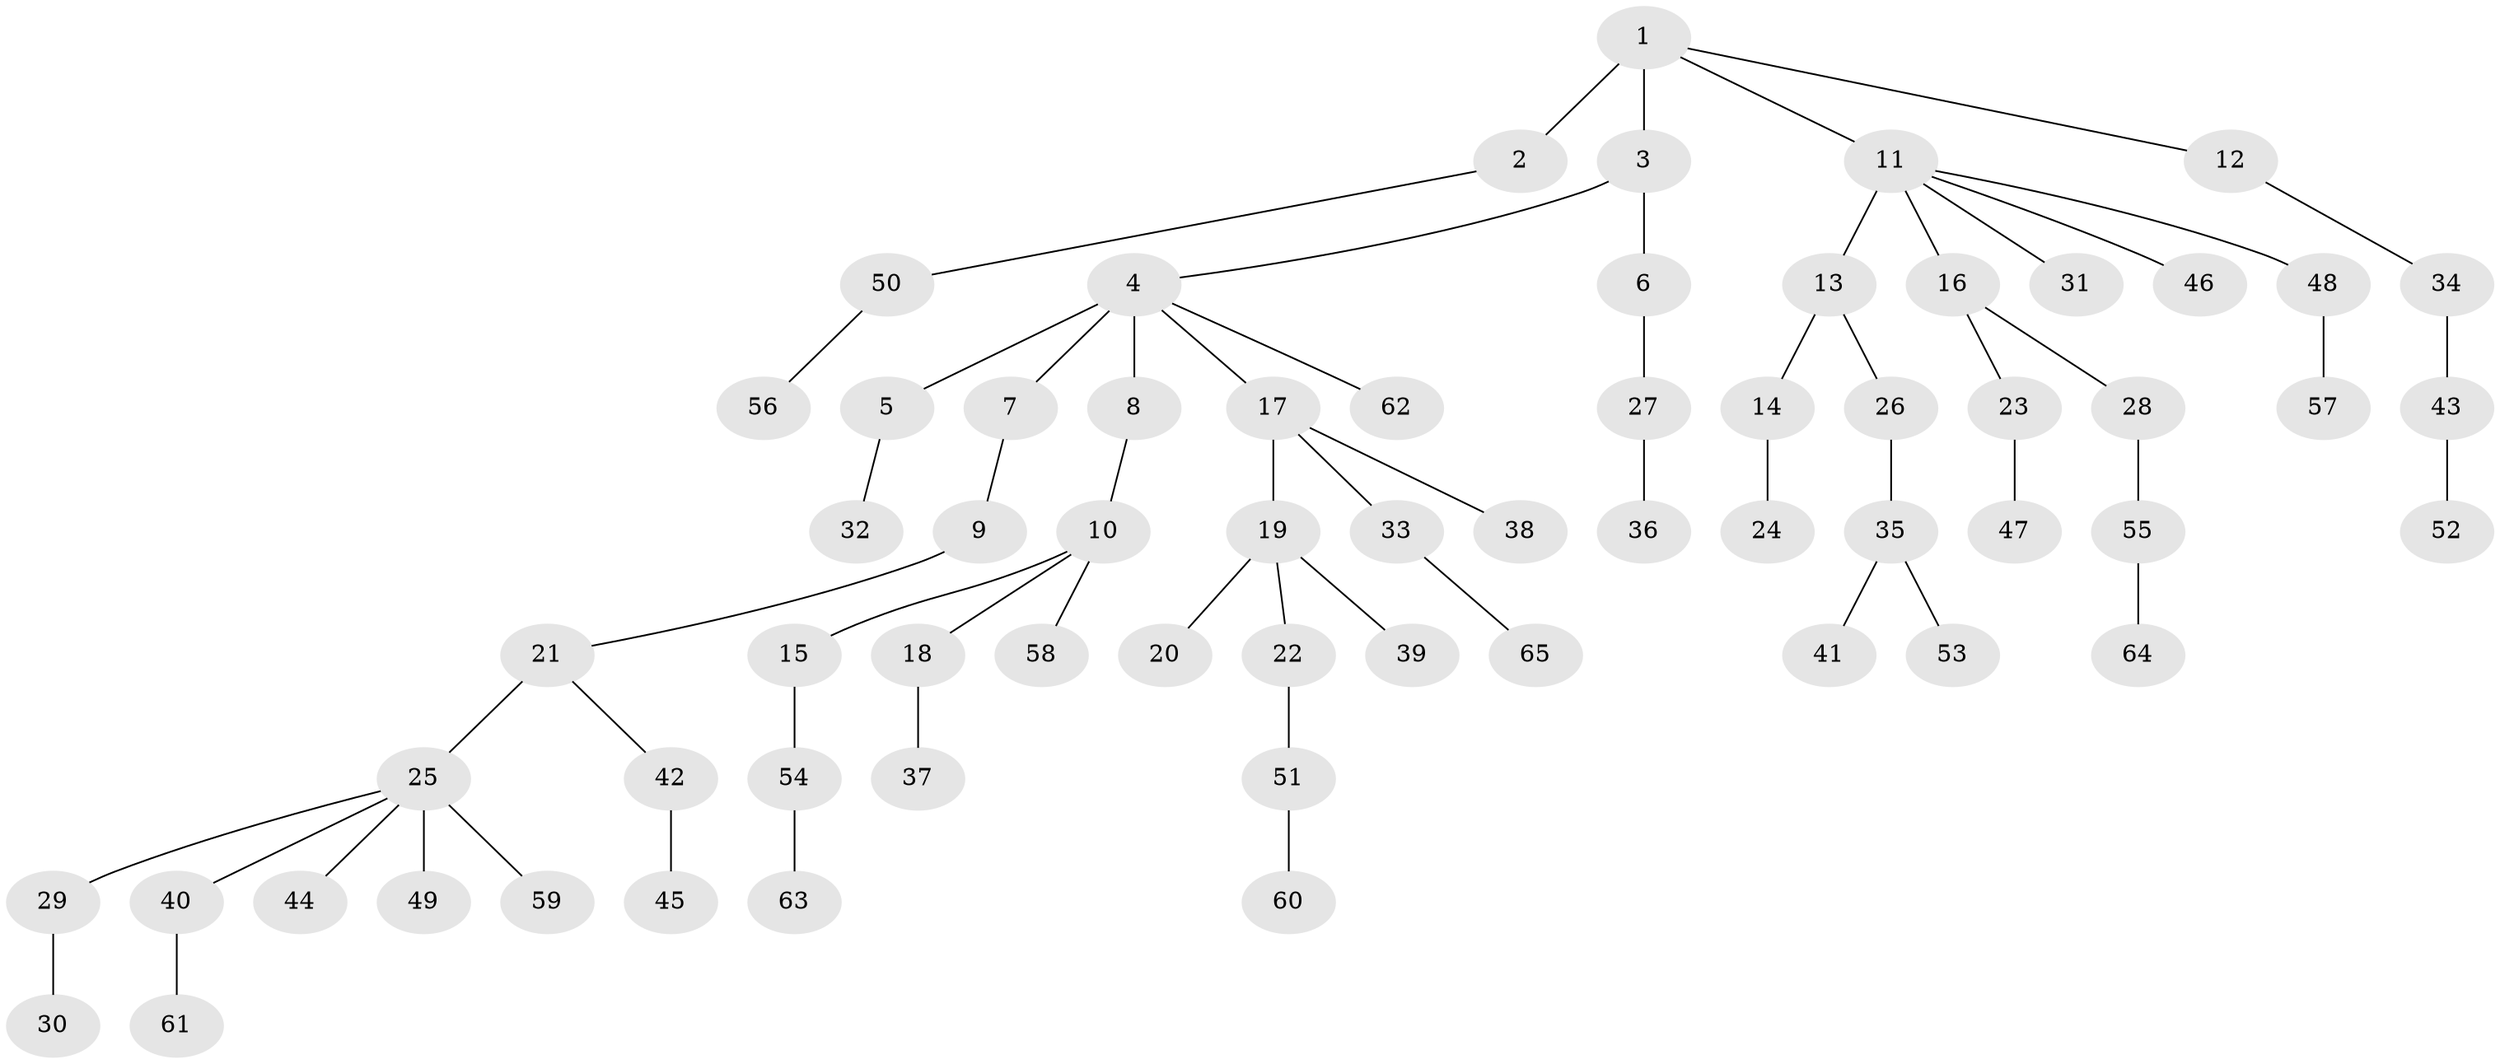 // original degree distribution, {4: 0.09230769230769231, 6: 0.015384615384615385, 2: 0.27692307692307694, 3: 0.1076923076923077, 5: 0.023076923076923078, 7: 0.007692307692307693, 1: 0.47692307692307695}
// Generated by graph-tools (version 1.1) at 2025/36/03/09/25 02:36:51]
// undirected, 65 vertices, 64 edges
graph export_dot {
graph [start="1"]
  node [color=gray90,style=filled];
  1;
  2;
  3;
  4;
  5;
  6;
  7;
  8;
  9;
  10;
  11;
  12;
  13;
  14;
  15;
  16;
  17;
  18;
  19;
  20;
  21;
  22;
  23;
  24;
  25;
  26;
  27;
  28;
  29;
  30;
  31;
  32;
  33;
  34;
  35;
  36;
  37;
  38;
  39;
  40;
  41;
  42;
  43;
  44;
  45;
  46;
  47;
  48;
  49;
  50;
  51;
  52;
  53;
  54;
  55;
  56;
  57;
  58;
  59;
  60;
  61;
  62;
  63;
  64;
  65;
  1 -- 2 [weight=2.0];
  1 -- 3 [weight=1.0];
  1 -- 11 [weight=1.0];
  1 -- 12 [weight=1.0];
  2 -- 50 [weight=1.0];
  3 -- 4 [weight=1.0];
  3 -- 6 [weight=1.0];
  4 -- 5 [weight=2.0];
  4 -- 7 [weight=1.0];
  4 -- 8 [weight=1.0];
  4 -- 17 [weight=1.0];
  4 -- 62 [weight=1.0];
  5 -- 32 [weight=1.0];
  6 -- 27 [weight=1.0];
  7 -- 9 [weight=2.0];
  8 -- 10 [weight=1.0];
  9 -- 21 [weight=1.0];
  10 -- 15 [weight=1.0];
  10 -- 18 [weight=1.0];
  10 -- 58 [weight=1.0];
  11 -- 13 [weight=3.0];
  11 -- 16 [weight=1.0];
  11 -- 31 [weight=1.0];
  11 -- 46 [weight=1.0];
  11 -- 48 [weight=1.0];
  12 -- 34 [weight=1.0];
  13 -- 14 [weight=1.0];
  13 -- 26 [weight=1.0];
  14 -- 24 [weight=2.0];
  15 -- 54 [weight=1.0];
  16 -- 23 [weight=1.0];
  16 -- 28 [weight=1.0];
  17 -- 19 [weight=1.0];
  17 -- 33 [weight=1.0];
  17 -- 38 [weight=1.0];
  18 -- 37 [weight=2.0];
  19 -- 20 [weight=1.0];
  19 -- 22 [weight=3.0];
  19 -- 39 [weight=1.0];
  21 -- 25 [weight=2.0];
  21 -- 42 [weight=1.0];
  22 -- 51 [weight=1.0];
  23 -- 47 [weight=1.0];
  25 -- 29 [weight=1.0];
  25 -- 40 [weight=1.0];
  25 -- 44 [weight=1.0];
  25 -- 49 [weight=1.0];
  25 -- 59 [weight=1.0];
  26 -- 35 [weight=2.0];
  27 -- 36 [weight=1.0];
  28 -- 55 [weight=1.0];
  29 -- 30 [weight=1.0];
  33 -- 65 [weight=1.0];
  34 -- 43 [weight=3.0];
  35 -- 41 [weight=1.0];
  35 -- 53 [weight=1.0];
  40 -- 61 [weight=1.0];
  42 -- 45 [weight=2.0];
  43 -- 52 [weight=1.0];
  48 -- 57 [weight=3.0];
  50 -- 56 [weight=1.0];
  51 -- 60 [weight=1.0];
  54 -- 63 [weight=1.0];
  55 -- 64 [weight=1.0];
}
